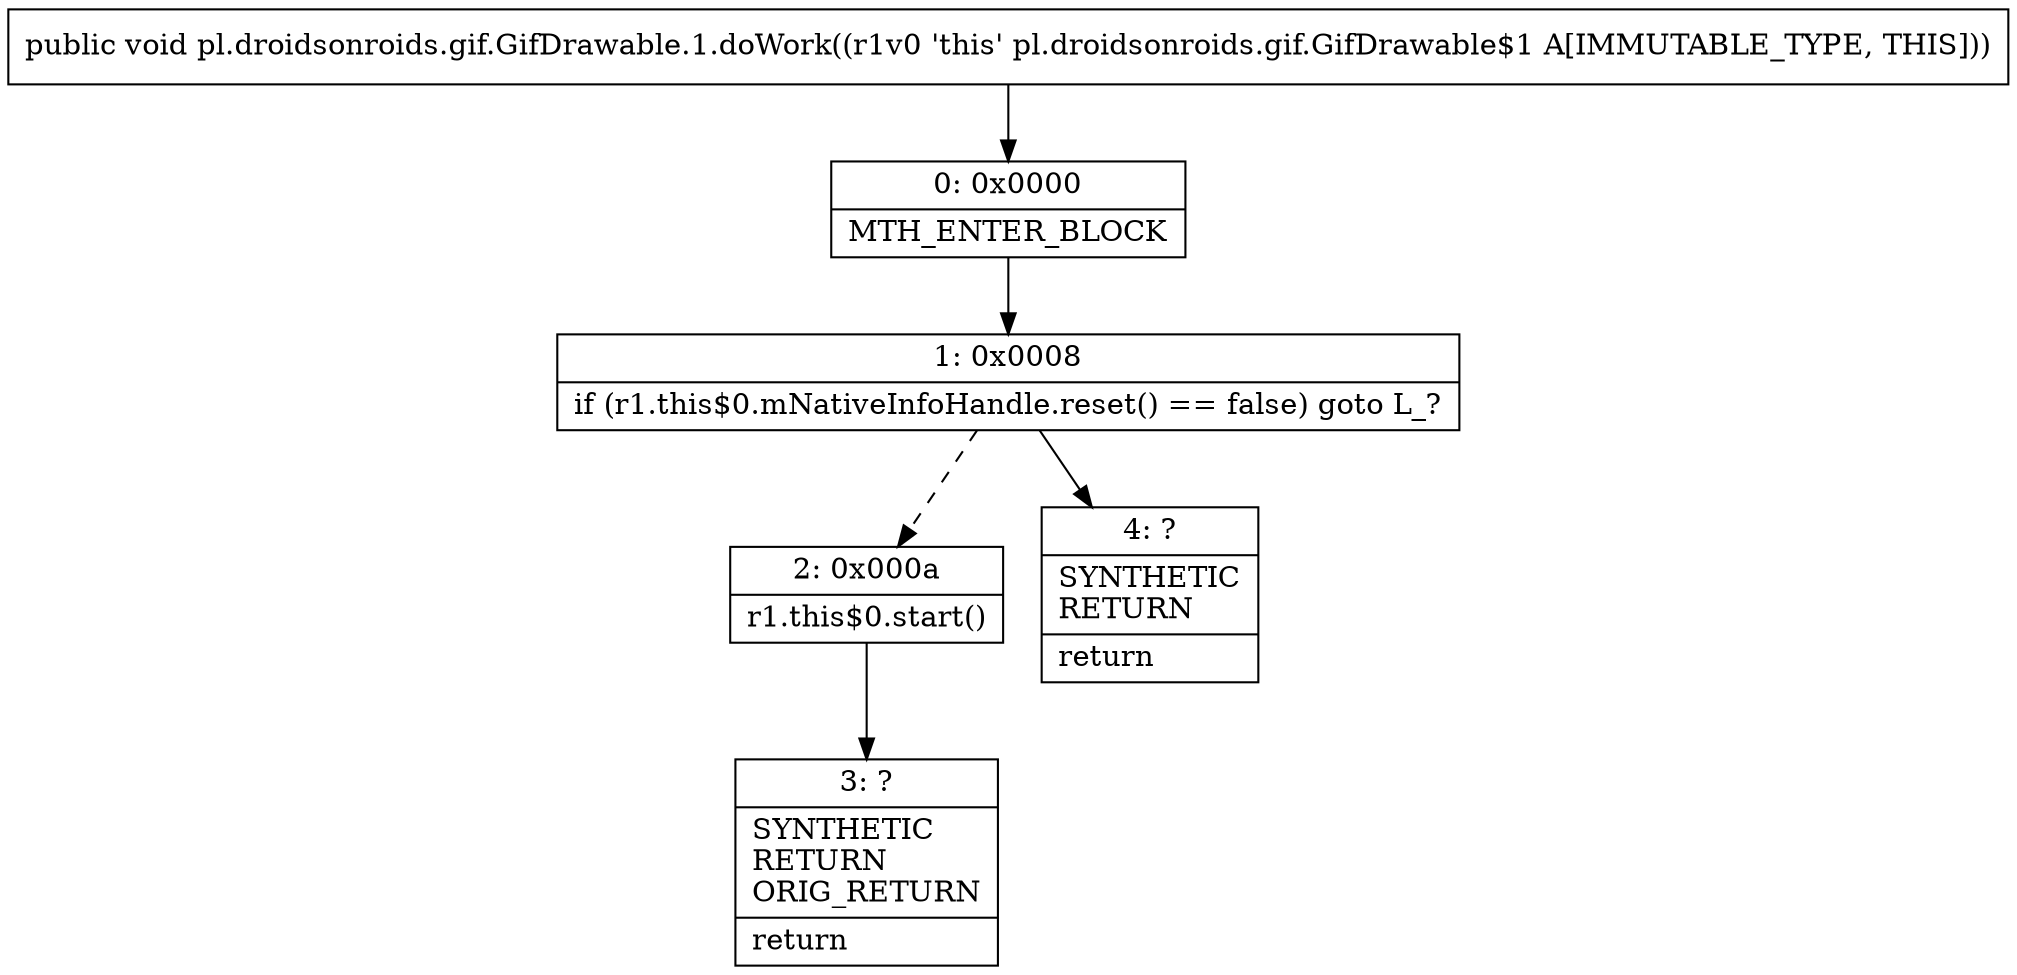 digraph "CFG forpl.droidsonroids.gif.GifDrawable.1.doWork()V" {
Node_0 [shape=record,label="{0\:\ 0x0000|MTH_ENTER_BLOCK\l}"];
Node_1 [shape=record,label="{1\:\ 0x0008|if (r1.this$0.mNativeInfoHandle.reset() == false) goto L_?\l}"];
Node_2 [shape=record,label="{2\:\ 0x000a|r1.this$0.start()\l}"];
Node_3 [shape=record,label="{3\:\ ?|SYNTHETIC\lRETURN\lORIG_RETURN\l|return\l}"];
Node_4 [shape=record,label="{4\:\ ?|SYNTHETIC\lRETURN\l|return\l}"];
MethodNode[shape=record,label="{public void pl.droidsonroids.gif.GifDrawable.1.doWork((r1v0 'this' pl.droidsonroids.gif.GifDrawable$1 A[IMMUTABLE_TYPE, THIS])) }"];
MethodNode -> Node_0;
Node_0 -> Node_1;
Node_1 -> Node_2[style=dashed];
Node_1 -> Node_4;
Node_2 -> Node_3;
}

